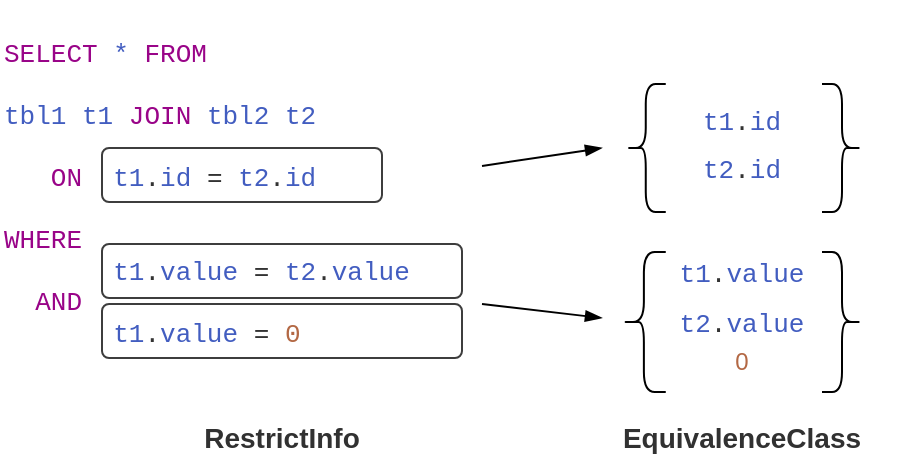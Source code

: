 <mxfile version="24.7.8">
  <diagram name="Страница — 1" id="Zvr2eW7H0rXLNG6UFAMz">
    <mxGraphModel dx="326" dy="205" grid="1" gridSize="10" guides="1" tooltips="1" connect="1" arrows="1" fold="1" page="1" pageScale="1" pageWidth="827" pageHeight="1169" math="0" shadow="0">
      <root>
        <mxCell id="0" />
        <mxCell id="1" parent="0" />
        <UserObject label="&lt;div style=&quot;font-size: 13px;&quot;&gt;&lt;span style=&quot;background-color: initial; font-size: 13px;&quot;&gt;&lt;font style=&quot;font-size: 13px;&quot; color=&quot;#990488&quot;&gt;SELECT&lt;/font&gt;&amp;nbsp;&lt;font style=&quot;font-size: 13px;&quot; color=&quot;#425dc0&quot;&gt;*&lt;/font&gt;&lt;font style=&quot;font-size: 13px;&quot; color=&quot;#990488&quot;&gt;&amp;nbsp;FROM&lt;/font&gt;&lt;/span&gt;&lt;/div&gt;&lt;div style=&quot;font-size: 13px;&quot;&gt;&lt;span style=&quot;background-color: initial; font-size: 13px;&quot;&gt;&lt;font style=&quot;font-size: 13px;&quot; color=&quot;#425dc0&quot;&gt;&lt;br style=&quot;font-size: 13px;&quot;&gt;&lt;/font&gt;&lt;/span&gt;&lt;/div&gt;&lt;div style=&quot;font-size: 13px;&quot;&gt;&lt;span style=&quot;background-color: initial; font-size: 13px;&quot;&gt;&lt;font style=&quot;font-size: 13px;&quot; color=&quot;#425dc0&quot;&gt;tbl1 t1&lt;/font&gt;&lt;font style=&quot;font-size: 13px;&quot; color=&quot;#990488&quot;&gt;&amp;nbsp;&lt;/font&gt;&lt;/span&gt;&lt;span style=&quot;background-color: initial; color: rgb(153, 4, 136);&quot;&gt;JOIN&amp;nbsp;&lt;/span&gt;&lt;span style=&quot;background-color: initial; color: rgb(66, 93, 192);&quot;&gt;tbl2 t2&amp;nbsp;&lt;/span&gt;&lt;/div&gt;&lt;div style=&quot;font-size: 13px;&quot;&gt;&lt;span style=&quot;background-color: initial; font-size: 13px;&quot;&gt;&lt;font color=&quot;#990488&quot;&gt;&lt;br&gt;&lt;/font&gt;&lt;/span&gt;&lt;/div&gt;&lt;div style=&quot;font-size: 13px;&quot;&gt;&lt;span style=&quot;background-color: initial; font-size: 13px;&quot;&gt;&lt;font color=&quot;#990488&quot;&gt;&amp;nbsp; &amp;nbsp;ON&lt;/font&gt;&lt;/span&gt;&lt;span style=&quot;background-color: initial; font-size: 13px; color: rgb(66, 93, 192);&quot;&gt;&amp;nbsp;&amp;nbsp;&lt;/span&gt;&lt;span style=&quot;color: rgb(66, 93, 192); background-color: initial;&quot;&gt;t1&lt;/span&gt;&lt;span style=&quot;color: rgb(51, 51, 51); background-color: initial;&quot;&gt;.&lt;/span&gt;&lt;font style=&quot;background-color: initial;&quot; color=&quot;#425dc0&quot;&gt;id&amp;nbsp;&lt;/font&gt;&lt;font style=&quot;background-color: initial; color: rgb(51, 51, 51);&quot; color=&quot;#333333&quot;&gt;=&amp;nbsp;&lt;/font&gt;&lt;span style=&quot;background-color: initial; color: rgb(66, 93, 192);&quot;&gt;t2&lt;/span&gt;&lt;span style=&quot;background-color: initial; color: rgb(51, 51, 51);&quot;&gt;.&lt;/span&gt;&lt;font style=&quot;background-color: initial;&quot; color=&quot;#425dc0&quot;&gt;id&lt;/font&gt;&lt;/div&gt;&lt;div style=&quot;font-size: 13px;&quot;&gt;&lt;br&gt;&lt;/div&gt;&lt;div style=&quot;color: rgb(51, 51, 51); font-size: 13px;&quot;&gt;&lt;span style=&quot;color: rgb(153, 4, 136);&quot;&gt;WHERE&amp;nbsp;&lt;/span&gt;&lt;/div&gt;&lt;div style=&quot;color: rgb(51, 51, 51); font-size: 13px;&quot;&gt;&lt;span style=&quot;background-color: initial; color: rgb(66, 93, 192);&quot;&gt;&amp;nbsp; &amp;nbsp; &amp;nbsp; &amp;nbsp;t1&lt;/span&gt;&lt;span style=&quot;background-color: initial;&quot;&gt;.&lt;/span&gt;&lt;font style=&quot;background-color: initial;&quot; color=&quot;#425dc0&quot;&gt;value&amp;nbsp;&lt;/font&gt;&lt;font style=&quot;background-color: initial;&quot; color=&quot;#333333&quot;&gt;=&amp;nbsp;&lt;/font&gt;&lt;span style=&quot;background-color: initial; color: rgb(66, 93, 192);&quot;&gt;t2&lt;/span&gt;&lt;span style=&quot;background-color: initial;&quot;&gt;.&lt;/span&gt;&lt;font style=&quot;background-color: initial;&quot; color=&quot;#425dc0&quot;&gt;value&lt;/font&gt;&lt;/div&gt;&lt;div style=&quot;font-size: 13px;&quot;&gt;&lt;span style=&quot;color: rgb(153, 4, 136); background-color: initial;&quot;&gt;&amp;nbsp; AND&lt;/span&gt;&lt;span style=&quot;color: rgb(66, 93, 192); background-color: initial;&quot;&gt;&amp;nbsp;&lt;/span&gt;&lt;/div&gt;&lt;div style=&quot;font-size: 13px;&quot;&gt;&lt;span style=&quot;color: rgb(66, 93, 192); background-color: initial;&quot;&gt;&amp;nbsp; &amp;nbsp; &amp;nbsp; &amp;nbsp;t1&lt;/span&gt;&lt;span style=&quot;color: rgb(51, 51, 51); background-color: initial;&quot;&gt;.&lt;/span&gt;&lt;span style=&quot;color: rgb(66, 93, 192);&quot;&gt;value&lt;/span&gt;&lt;font style=&quot;color: rgb(51, 51, 51); background-color: initial;&quot; color=&quot;#425dc0&quot;&gt;&amp;nbsp;&lt;/font&gt;&lt;font style=&quot;color: rgb(51, 51, 51); background-color: initial;&quot; color=&quot;#333333&quot;&gt;= &lt;/font&gt;&lt;font color=&quot;#b36844&quot; style=&quot;background-color: initial;&quot;&gt;0&lt;/font&gt;&lt;span style=&quot;color: rgb(66, 93, 192); background-color: initial;&quot;&gt;&amp;nbsp;&amp;nbsp;&lt;/span&gt;&lt;/div&gt;&lt;div style=&quot;color: rgb(51, 51, 51); font-size: 13px;&quot;&gt;&lt;br&gt;&lt;/div&gt;" link="explain select t1.value, max(t1.id) from tbl t1&#xa;join&#xa;(select id from tbl where value = 1 or value = 2) t2&#xa;using (id)&#xa;group by t1.value&#xa;having count(t1.id) &gt; 100;" id="W669uPvKT1c0R3ufBaIu-1">
          <mxCell style="text;html=1;align=left;verticalAlign=middle;whiteSpace=wrap;rounded=0;fontFamily=Courier New;shadow=0;horizontal=1;spacing=2;fontSize=13;" parent="1" vertex="1">
            <mxGeometry x="249" y="141" width="391" height="209" as="geometry" />
          </mxCell>
        </UserObject>
        <mxCell id="gRIM112ALjNljpeR_7gf-1" value="" style="rounded=1;whiteSpace=wrap;html=1;fillColor=none;align=left;verticalAlign=top;arcSize=13;strokeColor=#3D3D3D;fontColor=#313131;" parent="1" vertex="1">
          <mxGeometry x="300" y="215" width="140" height="27" as="geometry" />
        </mxCell>
        <mxCell id="0qRZTW3p_MMmJuaFhNqh-1" value="" style="rounded=1;whiteSpace=wrap;html=1;fillColor=none;align=left;verticalAlign=top;arcSize=13;strokeColor=#3D3D3D;fontColor=#313131;" parent="1" vertex="1">
          <mxGeometry x="300" y="263" width="180" height="27" as="geometry" />
        </mxCell>
        <mxCell id="0qRZTW3p_MMmJuaFhNqh-2" value="" style="rounded=1;whiteSpace=wrap;html=1;fillColor=none;align=left;verticalAlign=top;arcSize=13;strokeColor=#3D3D3D;fontColor=#313131;" parent="1" vertex="1">
          <mxGeometry x="300" y="293" width="180" height="27" as="geometry" />
        </mxCell>
        <mxCell id="0qRZTW3p_MMmJuaFhNqh-6" value="RestrictInfo" style="text;html=1;align=center;verticalAlign=middle;whiteSpace=wrap;rounded=0;fontSize=14;fontStyle=1;fontColor=#313131;" parent="1" vertex="1">
          <mxGeometry x="343" y="350" width="94" height="20" as="geometry" />
        </mxCell>
        <mxCell id="0qRZTW3p_MMmJuaFhNqh-7" value="" style="shape=curlyBracket;whiteSpace=wrap;html=1;rounded=1;labelPosition=left;verticalLabelPosition=middle;align=right;verticalAlign=middle;" parent="1" vertex="1">
          <mxGeometry x="561.88" y="183" width="20" height="64" as="geometry" />
        </mxCell>
        <mxCell id="Gkvv0AvtTm0t5nRtkiNN-1" value="&lt;span style=&quot;forced-color-adjust: none; font-family: &amp;quot;Courier New&amp;quot;; font-size: 13px; font-style: normal; font-variant-ligatures: normal; font-variant-caps: normal; font-weight: 400; letter-spacing: normal; orphans: 2; text-align: left; text-indent: 0px; text-transform: none; widows: 2; word-spacing: 0px; -webkit-text-stroke-width: 0px; white-space: normal; background-color: initial; text-decoration-thickness: initial; text-decoration-style: initial; text-decoration-color: initial; color: rgb(66, 93, 192);&quot;&gt;t1&lt;/span&gt;&lt;span style=&quot;forced-color-adjust: none; font-family: &amp;quot;Courier New&amp;quot;; font-size: 13px; font-style: normal; font-variant-ligatures: normal; font-variant-caps: normal; font-weight: 400; letter-spacing: normal; orphans: 2; text-align: left; text-indent: 0px; text-transform: none; widows: 2; word-spacing: 0px; -webkit-text-stroke-width: 0px; white-space: normal; background-color: initial; text-decoration-thickness: initial; text-decoration-style: initial; text-decoration-color: initial; color: rgb(51, 51, 51);&quot;&gt;.&lt;/span&gt;&lt;font style=&quot;forced-color-adjust: none; font-family: &amp;quot;Courier New&amp;quot;; font-size: 13px; font-style: normal; font-variant-ligatures: normal; font-variant-caps: normal; font-weight: 400; letter-spacing: normal; orphans: 2; text-align: left; text-indent: 0px; text-transform: none; widows: 2; word-spacing: 0px; -webkit-text-stroke-width: 0px; white-space: normal; background-color: initial; text-decoration-thickness: initial; text-decoration-style: initial; text-decoration-color: initial;&quot; color=&quot;#425dc0&quot;&gt;id&lt;/font&gt;" style="text;html=1;align=center;verticalAlign=middle;whiteSpace=wrap;rounded=0;" vertex="1" parent="1">
          <mxGeometry x="590" y="187" width="60" height="30" as="geometry" />
        </mxCell>
        <mxCell id="Gkvv0AvtTm0t5nRtkiNN-3" value="&lt;span style=&quot;forced-color-adjust: none; font-family: &amp;quot;Courier New&amp;quot;; font-size: 13px; font-style: normal; font-variant-ligatures: normal; font-variant-caps: normal; font-weight: 400; letter-spacing: normal; orphans: 2; text-align: left; text-indent: 0px; text-transform: none; widows: 2; word-spacing: 0px; -webkit-text-stroke-width: 0px; white-space: normal; background-color: initial; text-decoration-thickness: initial; text-decoration-style: initial; text-decoration-color: initial; color: rgb(66, 93, 192);&quot;&gt;t2&lt;/span&gt;&lt;span style=&quot;forced-color-adjust: none; font-family: &amp;quot;Courier New&amp;quot;; font-size: 13px; font-style: normal; font-variant-ligatures: normal; font-variant-caps: normal; font-weight: 400; letter-spacing: normal; orphans: 2; text-align: left; text-indent: 0px; text-transform: none; widows: 2; word-spacing: 0px; -webkit-text-stroke-width: 0px; white-space: normal; background-color: initial; text-decoration-thickness: initial; text-decoration-style: initial; text-decoration-color: initial; color: rgb(51, 51, 51);&quot;&gt;.&lt;/span&gt;&lt;font style=&quot;forced-color-adjust: none; font-family: &amp;quot;Courier New&amp;quot;; font-size: 13px; font-style: normal; font-variant-ligatures: normal; font-variant-caps: normal; font-weight: 400; letter-spacing: normal; orphans: 2; text-align: left; text-indent: 0px; text-transform: none; widows: 2; word-spacing: 0px; -webkit-text-stroke-width: 0px; white-space: normal; background-color: initial; text-decoration-thickness: initial; text-decoration-style: initial; text-decoration-color: initial;&quot; color=&quot;#425dc0&quot;&gt;id&lt;/font&gt;" style="text;html=1;align=center;verticalAlign=middle;whiteSpace=wrap;rounded=0;" vertex="1" parent="1">
          <mxGeometry x="590" y="211" width="60" height="30" as="geometry" />
        </mxCell>
        <mxCell id="Gkvv0AvtTm0t5nRtkiNN-4" value="" style="shape=curlyBracket;whiteSpace=wrap;html=1;rounded=1;flipH=1;labelPosition=right;verticalLabelPosition=middle;align=left;verticalAlign=middle;" vertex="1" parent="1">
          <mxGeometry x="660" y="183" width="20" height="64" as="geometry" />
        </mxCell>
        <mxCell id="Gkvv0AvtTm0t5nRtkiNN-5" value="" style="shape=curlyBracket;whiteSpace=wrap;html=1;rounded=1;labelPosition=left;verticalLabelPosition=middle;align=right;verticalAlign=middle;" vertex="1" parent="1">
          <mxGeometry x="560" y="267" width="21.88" height="70" as="geometry" />
        </mxCell>
        <mxCell id="Gkvv0AvtTm0t5nRtkiNN-6" value="&lt;span style=&quot;forced-color-adjust: none; font-family: &amp;quot;Courier New&amp;quot;; font-size: 13px; font-style: normal; font-variant-ligatures: normal; font-variant-caps: normal; font-weight: 400; letter-spacing: normal; orphans: 2; text-align: left; text-indent: 0px; text-transform: none; widows: 2; word-spacing: 0px; -webkit-text-stroke-width: 0px; white-space: normal; background-color: initial; text-decoration-thickness: initial; text-decoration-style: initial; text-decoration-color: initial; color: rgb(66, 93, 192);&quot;&gt;t1&lt;/span&gt;&lt;span style=&quot;forced-color-adjust: none; font-family: &amp;quot;Courier New&amp;quot;; font-size: 13px; font-style: normal; font-variant-ligatures: normal; font-variant-caps: normal; font-weight: 400; letter-spacing: normal; orphans: 2; text-align: left; text-indent: 0px; text-transform: none; widows: 2; word-spacing: 0px; -webkit-text-stroke-width: 0px; white-space: normal; background-color: initial; text-decoration-thickness: initial; text-decoration-style: initial; text-decoration-color: initial; color: rgb(51, 51, 51);&quot;&gt;.&lt;/span&gt;&lt;font style=&quot;forced-color-adjust: none; font-family: &amp;quot;Courier New&amp;quot;; font-size: 13px; font-style: normal; font-variant-ligatures: normal; font-variant-caps: normal; font-weight: 400; letter-spacing: normal; orphans: 2; text-align: left; text-indent: 0px; text-transform: none; widows: 2; word-spacing: 0px; -webkit-text-stroke-width: 0px; white-space: normal; background-color: initial; text-decoration-thickness: initial; text-decoration-style: initial; text-decoration-color: initial;&quot; color=&quot;#425dc0&quot;&gt;value&lt;/font&gt;" style="text;html=1;align=center;verticalAlign=middle;whiteSpace=wrap;rounded=0;" vertex="1" parent="1">
          <mxGeometry x="580" y="263" width="80" height="30" as="geometry" />
        </mxCell>
        <mxCell id="Gkvv0AvtTm0t5nRtkiNN-7" value="&lt;span style=&quot;forced-color-adjust: none; font-family: &amp;quot;Courier New&amp;quot;; font-size: 13px; font-style: normal; font-variant-ligatures: normal; font-variant-caps: normal; font-weight: 400; letter-spacing: normal; orphans: 2; text-align: left; text-indent: 0px; text-transform: none; widows: 2; word-spacing: 0px; -webkit-text-stroke-width: 0px; white-space: normal; background-color: initial; text-decoration-thickness: initial; text-decoration-style: initial; text-decoration-color: initial; color: rgb(66, 93, 192);&quot;&gt;t2&lt;/span&gt;&lt;span style=&quot;forced-color-adjust: none; font-family: &amp;quot;Courier New&amp;quot;; font-size: 13px; font-style: normal; font-variant-ligatures: normal; font-variant-caps: normal; font-weight: 400; letter-spacing: normal; orphans: 2; text-align: left; text-indent: 0px; text-transform: none; widows: 2; word-spacing: 0px; -webkit-text-stroke-width: 0px; white-space: normal; background-color: initial; text-decoration-thickness: initial; text-decoration-style: initial; text-decoration-color: initial; color: rgb(51, 51, 51);&quot;&gt;.&lt;/span&gt;&lt;span style=&quot;forced-color-adjust: none; font-family: &amp;quot;Courier New&amp;quot;; font-size: 13px; font-style: normal; font-variant-ligatures: normal; font-variant-caps: normal; font-weight: 400; letter-spacing: normal; orphans: 2; text-align: left; text-indent: 0px; text-transform: none; widows: 2; word-spacing: 0px; -webkit-text-stroke-width: 0px; white-space: normal; background-color: initial; text-decoration-thickness: initial; text-decoration-style: initial; text-decoration-color: initial;&quot;&gt;&lt;font color=&quot;#425dc0&quot;&gt;value&lt;/font&gt;&lt;/span&gt;" style="text;html=1;align=center;verticalAlign=middle;whiteSpace=wrap;rounded=0;" vertex="1" parent="1">
          <mxGeometry x="580" y="288" width="80" height="30" as="geometry" />
        </mxCell>
        <mxCell id="Gkvv0AvtTm0t5nRtkiNN-8" value="" style="shape=curlyBracket;whiteSpace=wrap;html=1;rounded=1;flipH=1;labelPosition=right;verticalLabelPosition=middle;align=left;verticalAlign=middle;" vertex="1" parent="1">
          <mxGeometry x="660" y="267" width="20" height="70" as="geometry" />
        </mxCell>
        <mxCell id="Gkvv0AvtTm0t5nRtkiNN-10" value="EquivalenceClass" style="text;html=1;align=center;verticalAlign=middle;whiteSpace=wrap;rounded=0;fontSize=14;fontStyle=1;fontColor=#313131;" vertex="1" parent="1">
          <mxGeometry x="540" y="350" width="160" height="20" as="geometry" />
        </mxCell>
        <mxCell id="Gkvv0AvtTm0t5nRtkiNN-12" value="" style="endArrow=blockThin;html=1;rounded=0;endFill=1;" edge="1" parent="1">
          <mxGeometry width="50" height="50" relative="1" as="geometry">
            <mxPoint x="490" y="224" as="sourcePoint" />
            <mxPoint x="550" y="215" as="targetPoint" />
          </mxGeometry>
        </mxCell>
        <mxCell id="Gkvv0AvtTm0t5nRtkiNN-14" value="" style="endArrow=blockThin;html=1;rounded=0;endFill=1;" edge="1" parent="1">
          <mxGeometry width="50" height="50" relative="1" as="geometry">
            <mxPoint x="490" y="293" as="sourcePoint" />
            <mxPoint x="550" y="300" as="targetPoint" />
          </mxGeometry>
        </mxCell>
        <mxCell id="Gkvv0AvtTm0t5nRtkiNN-15" value="&lt;font color=&quot;#b36844&quot;&gt;0&lt;/font&gt;" style="text;html=1;align=center;verticalAlign=middle;whiteSpace=wrap;rounded=0;" vertex="1" parent="1">
          <mxGeometry x="580" y="307" width="80" height="30" as="geometry" />
        </mxCell>
      </root>
    </mxGraphModel>
  </diagram>
</mxfile>
